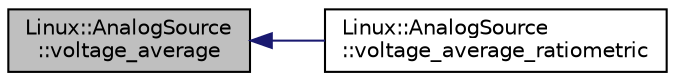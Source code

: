 digraph "Linux::AnalogSource::voltage_average"
{
 // INTERACTIVE_SVG=YES
  edge [fontname="Helvetica",fontsize="10",labelfontname="Helvetica",labelfontsize="10"];
  node [fontname="Helvetica",fontsize="10",shape=record];
  rankdir="LR";
  Node1 [label="Linux::AnalogSource\l::voltage_average",height=0.2,width=0.4,color="black", fillcolor="grey75", style="filled", fontcolor="black"];
  Node1 -> Node2 [dir="back",color="midnightblue",fontsize="10",style="solid",fontname="Helvetica"];
  Node2 [label="Linux::AnalogSource\l::voltage_average_ratiometric",height=0.2,width=0.4,color="black", fillcolor="white", style="filled",URL="$classLinux_1_1AnalogSource.html#a965cbe87133f2502e65c8c917d2250bf"];
}
